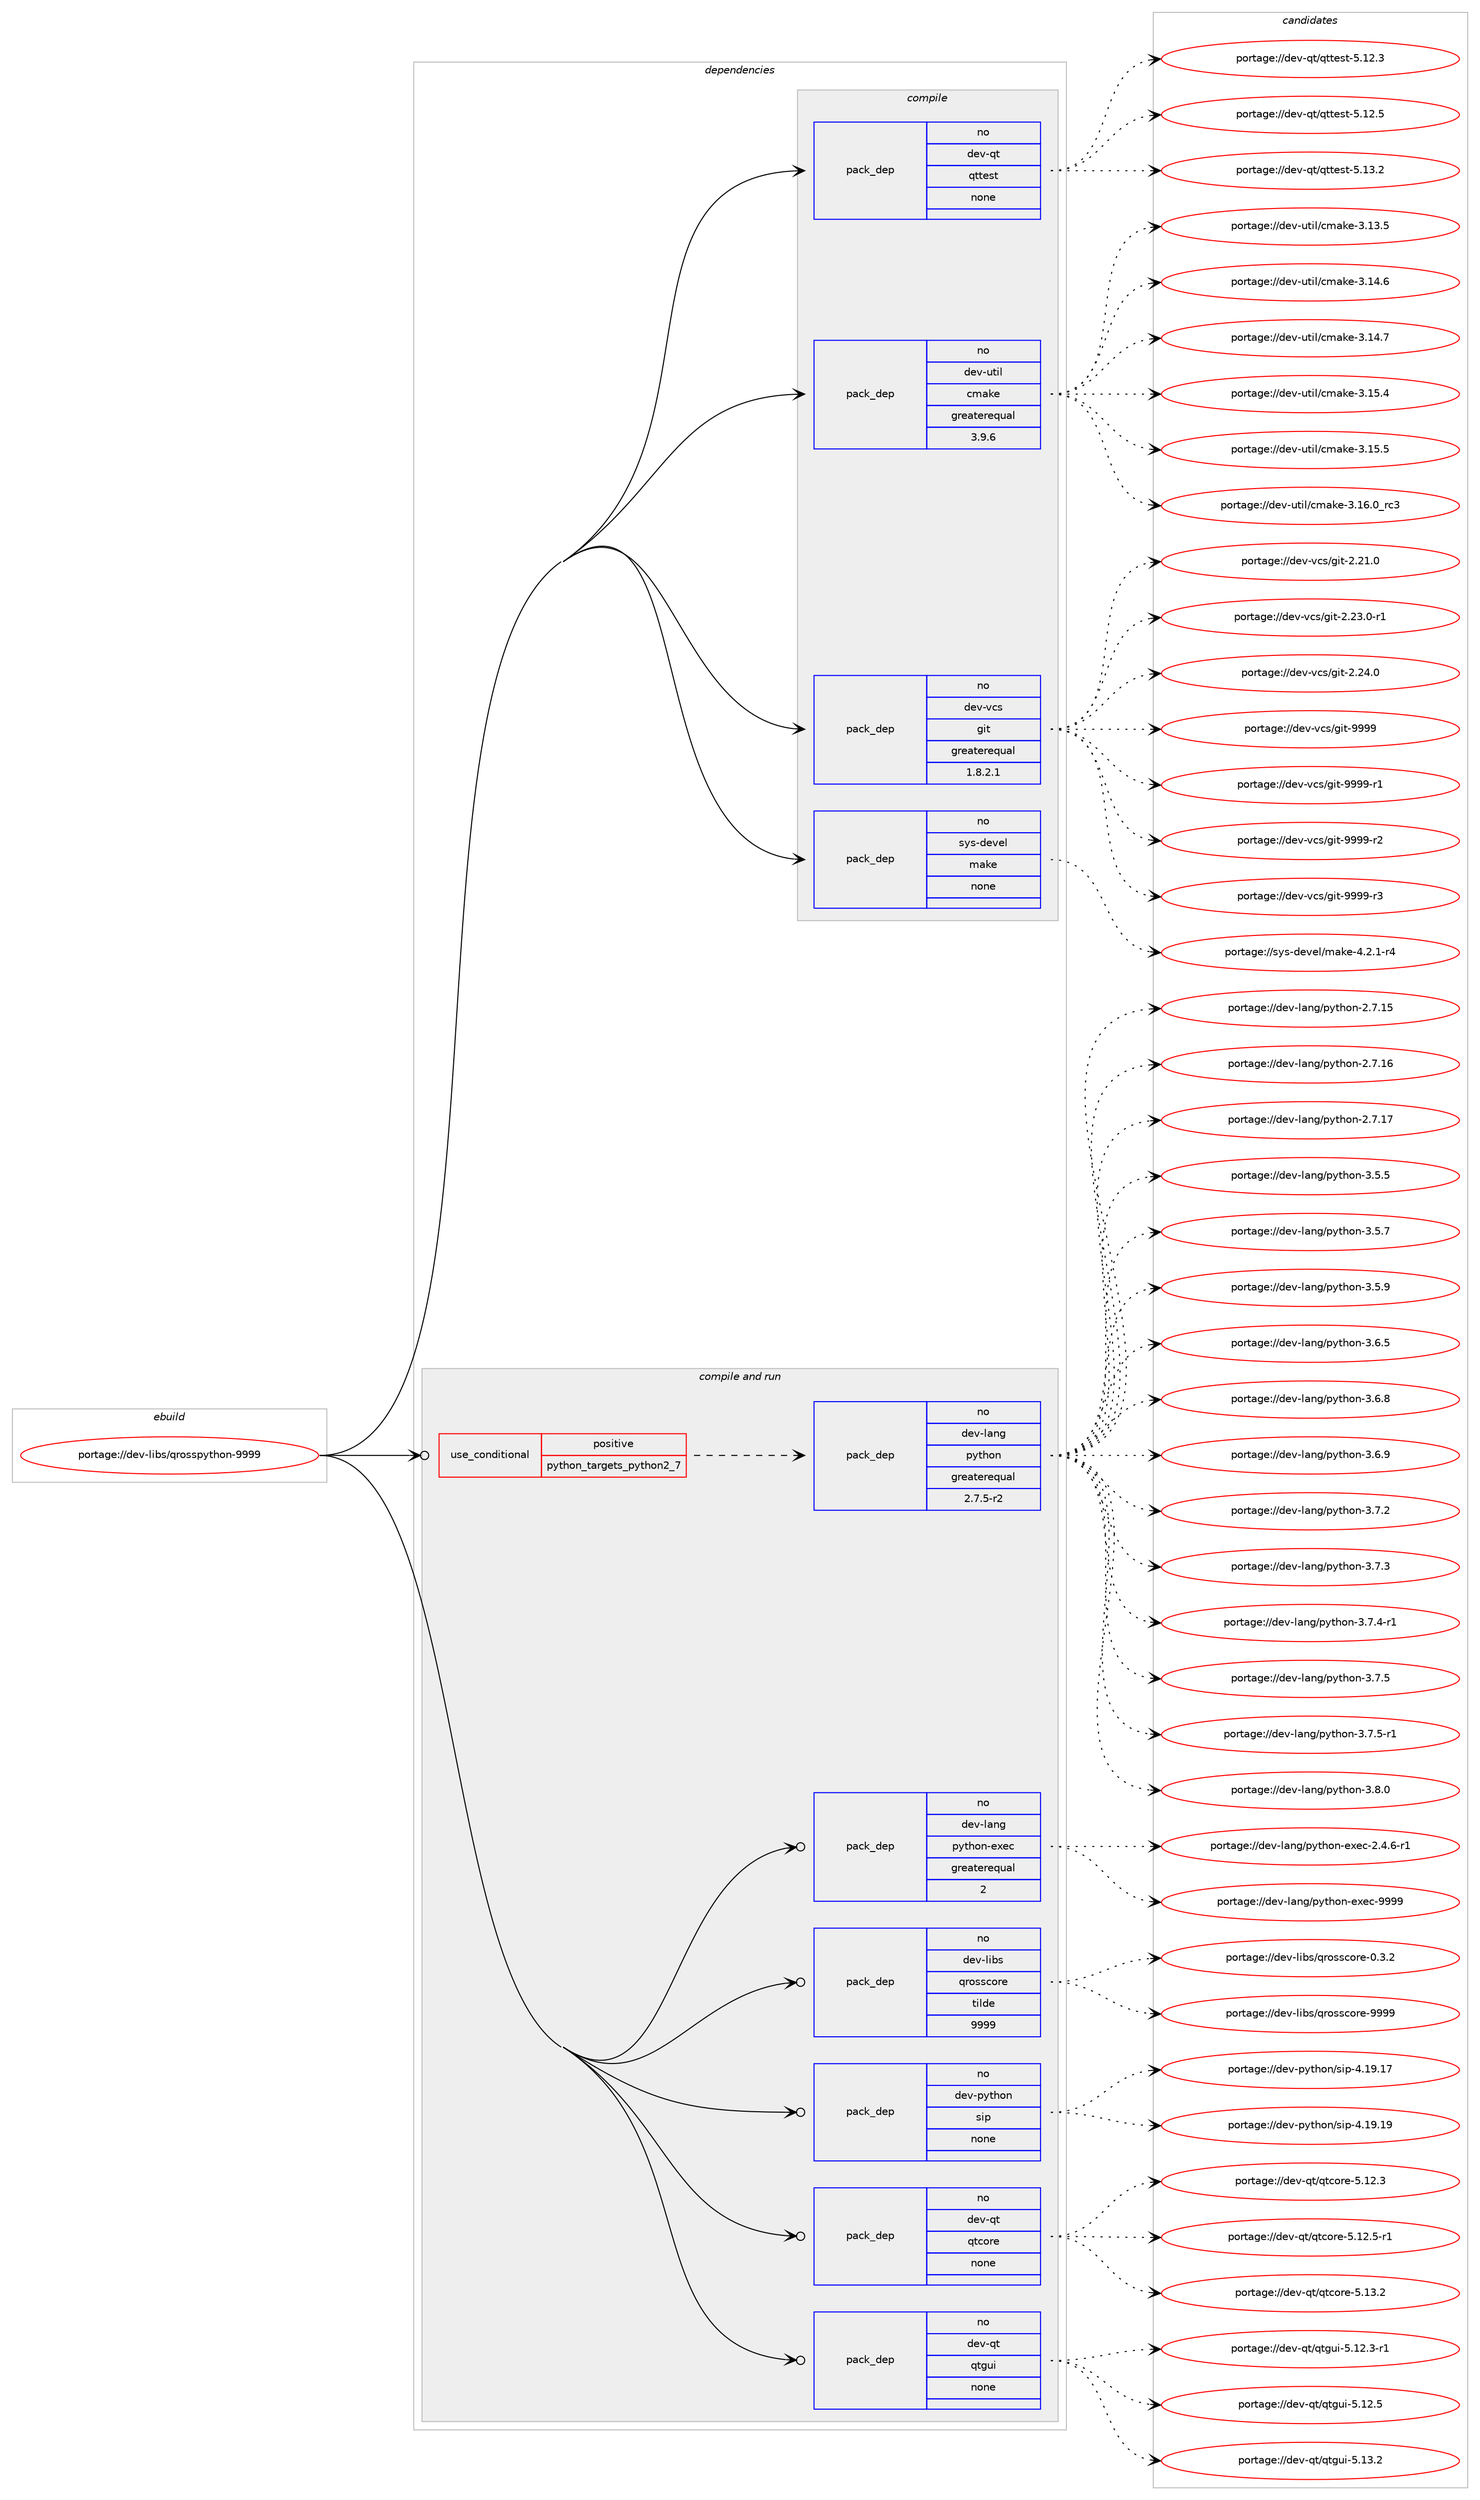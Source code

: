 digraph prolog {

# *************
# Graph options
# *************

newrank=true;
concentrate=true;
compound=true;
graph [rankdir=LR,fontname=Helvetica,fontsize=10,ranksep=1.5];#, ranksep=2.5, nodesep=0.2];
edge  [arrowhead=vee];
node  [fontname=Helvetica,fontsize=10];

# **********
# The ebuild
# **********

subgraph cluster_leftcol {
color=gray;
rank=same;
label=<<i>ebuild</i>>;
id [label="portage://dev-libs/qrosspython-9999", color=red, width=4, href="../dev-libs/qrosspython-9999.svg"];
}

# ****************
# The dependencies
# ****************

subgraph cluster_midcol {
color=gray;
label=<<i>dependencies</i>>;
subgraph cluster_compile {
fillcolor="#eeeeee";
style=filled;
label=<<i>compile</i>>;
subgraph pack78746 {
dependency103614 [label=<<TABLE BORDER="0" CELLBORDER="1" CELLSPACING="0" CELLPADDING="4" WIDTH="220"><TR><TD ROWSPAN="6" CELLPADDING="30">pack_dep</TD></TR><TR><TD WIDTH="110">no</TD></TR><TR><TD>dev-qt</TD></TR><TR><TD>qttest</TD></TR><TR><TD>none</TD></TR><TR><TD></TD></TR></TABLE>>, shape=none, color=blue];
}
id:e -> dependency103614:w [weight=20,style="solid",arrowhead="vee"];
subgraph pack78747 {
dependency103615 [label=<<TABLE BORDER="0" CELLBORDER="1" CELLSPACING="0" CELLPADDING="4" WIDTH="220"><TR><TD ROWSPAN="6" CELLPADDING="30">pack_dep</TD></TR><TR><TD WIDTH="110">no</TD></TR><TR><TD>dev-util</TD></TR><TR><TD>cmake</TD></TR><TR><TD>greaterequal</TD></TR><TR><TD>3.9.6</TD></TR></TABLE>>, shape=none, color=blue];
}
id:e -> dependency103615:w [weight=20,style="solid",arrowhead="vee"];
subgraph pack78748 {
dependency103616 [label=<<TABLE BORDER="0" CELLBORDER="1" CELLSPACING="0" CELLPADDING="4" WIDTH="220"><TR><TD ROWSPAN="6" CELLPADDING="30">pack_dep</TD></TR><TR><TD WIDTH="110">no</TD></TR><TR><TD>dev-vcs</TD></TR><TR><TD>git</TD></TR><TR><TD>greaterequal</TD></TR><TR><TD>1.8.2.1</TD></TR></TABLE>>, shape=none, color=blue];
}
id:e -> dependency103616:w [weight=20,style="solid",arrowhead="vee"];
subgraph pack78749 {
dependency103617 [label=<<TABLE BORDER="0" CELLBORDER="1" CELLSPACING="0" CELLPADDING="4" WIDTH="220"><TR><TD ROWSPAN="6" CELLPADDING="30">pack_dep</TD></TR><TR><TD WIDTH="110">no</TD></TR><TR><TD>sys-devel</TD></TR><TR><TD>make</TD></TR><TR><TD>none</TD></TR><TR><TD></TD></TR></TABLE>>, shape=none, color=blue];
}
id:e -> dependency103617:w [weight=20,style="solid",arrowhead="vee"];
}
subgraph cluster_compileandrun {
fillcolor="#eeeeee";
style=filled;
label=<<i>compile and run</i>>;
subgraph cond21765 {
dependency103618 [label=<<TABLE BORDER="0" CELLBORDER="1" CELLSPACING="0" CELLPADDING="4"><TR><TD ROWSPAN="3" CELLPADDING="10">use_conditional</TD></TR><TR><TD>positive</TD></TR><TR><TD>python_targets_python2_7</TD></TR></TABLE>>, shape=none, color=red];
subgraph pack78750 {
dependency103619 [label=<<TABLE BORDER="0" CELLBORDER="1" CELLSPACING="0" CELLPADDING="4" WIDTH="220"><TR><TD ROWSPAN="6" CELLPADDING="30">pack_dep</TD></TR><TR><TD WIDTH="110">no</TD></TR><TR><TD>dev-lang</TD></TR><TR><TD>python</TD></TR><TR><TD>greaterequal</TD></TR><TR><TD>2.7.5-r2</TD></TR></TABLE>>, shape=none, color=blue];
}
dependency103618:e -> dependency103619:w [weight=20,style="dashed",arrowhead="vee"];
}
id:e -> dependency103618:w [weight=20,style="solid",arrowhead="odotvee"];
subgraph pack78751 {
dependency103620 [label=<<TABLE BORDER="0" CELLBORDER="1" CELLSPACING="0" CELLPADDING="4" WIDTH="220"><TR><TD ROWSPAN="6" CELLPADDING="30">pack_dep</TD></TR><TR><TD WIDTH="110">no</TD></TR><TR><TD>dev-lang</TD></TR><TR><TD>python-exec</TD></TR><TR><TD>greaterequal</TD></TR><TR><TD>2</TD></TR></TABLE>>, shape=none, color=blue];
}
id:e -> dependency103620:w [weight=20,style="solid",arrowhead="odotvee"];
subgraph pack78752 {
dependency103621 [label=<<TABLE BORDER="0" CELLBORDER="1" CELLSPACING="0" CELLPADDING="4" WIDTH="220"><TR><TD ROWSPAN="6" CELLPADDING="30">pack_dep</TD></TR><TR><TD WIDTH="110">no</TD></TR><TR><TD>dev-libs</TD></TR><TR><TD>qrosscore</TD></TR><TR><TD>tilde</TD></TR><TR><TD>9999</TD></TR></TABLE>>, shape=none, color=blue];
}
id:e -> dependency103621:w [weight=20,style="solid",arrowhead="odotvee"];
subgraph pack78753 {
dependency103622 [label=<<TABLE BORDER="0" CELLBORDER="1" CELLSPACING="0" CELLPADDING="4" WIDTH="220"><TR><TD ROWSPAN="6" CELLPADDING="30">pack_dep</TD></TR><TR><TD WIDTH="110">no</TD></TR><TR><TD>dev-python</TD></TR><TR><TD>sip</TD></TR><TR><TD>none</TD></TR><TR><TD></TD></TR></TABLE>>, shape=none, color=blue];
}
id:e -> dependency103622:w [weight=20,style="solid",arrowhead="odotvee"];
subgraph pack78754 {
dependency103623 [label=<<TABLE BORDER="0" CELLBORDER="1" CELLSPACING="0" CELLPADDING="4" WIDTH="220"><TR><TD ROWSPAN="6" CELLPADDING="30">pack_dep</TD></TR><TR><TD WIDTH="110">no</TD></TR><TR><TD>dev-qt</TD></TR><TR><TD>qtcore</TD></TR><TR><TD>none</TD></TR><TR><TD></TD></TR></TABLE>>, shape=none, color=blue];
}
id:e -> dependency103623:w [weight=20,style="solid",arrowhead="odotvee"];
subgraph pack78755 {
dependency103624 [label=<<TABLE BORDER="0" CELLBORDER="1" CELLSPACING="0" CELLPADDING="4" WIDTH="220"><TR><TD ROWSPAN="6" CELLPADDING="30">pack_dep</TD></TR><TR><TD WIDTH="110">no</TD></TR><TR><TD>dev-qt</TD></TR><TR><TD>qtgui</TD></TR><TR><TD>none</TD></TR><TR><TD></TD></TR></TABLE>>, shape=none, color=blue];
}
id:e -> dependency103624:w [weight=20,style="solid",arrowhead="odotvee"];
}
subgraph cluster_run {
fillcolor="#eeeeee";
style=filled;
label=<<i>run</i>>;
}
}

# **************
# The candidates
# **************

subgraph cluster_choices {
rank=same;
color=gray;
label=<<i>candidates</i>>;

subgraph choice78746 {
color=black;
nodesep=1;
choiceportage100101118451131164711311611610111511645534649504651 [label="portage://dev-qt/qttest-5.12.3", color=red, width=4,href="../dev-qt/qttest-5.12.3.svg"];
choiceportage100101118451131164711311611610111511645534649504653 [label="portage://dev-qt/qttest-5.12.5", color=red, width=4,href="../dev-qt/qttest-5.12.5.svg"];
choiceportage100101118451131164711311611610111511645534649514650 [label="portage://dev-qt/qttest-5.13.2", color=red, width=4,href="../dev-qt/qttest-5.13.2.svg"];
dependency103614:e -> choiceportage100101118451131164711311611610111511645534649504651:w [style=dotted,weight="100"];
dependency103614:e -> choiceportage100101118451131164711311611610111511645534649504653:w [style=dotted,weight="100"];
dependency103614:e -> choiceportage100101118451131164711311611610111511645534649514650:w [style=dotted,weight="100"];
}
subgraph choice78747 {
color=black;
nodesep=1;
choiceportage1001011184511711610510847991099710710145514649514653 [label="portage://dev-util/cmake-3.13.5", color=red, width=4,href="../dev-util/cmake-3.13.5.svg"];
choiceportage1001011184511711610510847991099710710145514649524654 [label="portage://dev-util/cmake-3.14.6", color=red, width=4,href="../dev-util/cmake-3.14.6.svg"];
choiceportage1001011184511711610510847991099710710145514649524655 [label="portage://dev-util/cmake-3.14.7", color=red, width=4,href="../dev-util/cmake-3.14.7.svg"];
choiceportage1001011184511711610510847991099710710145514649534652 [label="portage://dev-util/cmake-3.15.4", color=red, width=4,href="../dev-util/cmake-3.15.4.svg"];
choiceportage1001011184511711610510847991099710710145514649534653 [label="portage://dev-util/cmake-3.15.5", color=red, width=4,href="../dev-util/cmake-3.15.5.svg"];
choiceportage1001011184511711610510847991099710710145514649544648951149951 [label="portage://dev-util/cmake-3.16.0_rc3", color=red, width=4,href="../dev-util/cmake-3.16.0_rc3.svg"];
dependency103615:e -> choiceportage1001011184511711610510847991099710710145514649514653:w [style=dotted,weight="100"];
dependency103615:e -> choiceportage1001011184511711610510847991099710710145514649524654:w [style=dotted,weight="100"];
dependency103615:e -> choiceportage1001011184511711610510847991099710710145514649524655:w [style=dotted,weight="100"];
dependency103615:e -> choiceportage1001011184511711610510847991099710710145514649534652:w [style=dotted,weight="100"];
dependency103615:e -> choiceportage1001011184511711610510847991099710710145514649534653:w [style=dotted,weight="100"];
dependency103615:e -> choiceportage1001011184511711610510847991099710710145514649544648951149951:w [style=dotted,weight="100"];
}
subgraph choice78748 {
color=black;
nodesep=1;
choiceportage10010111845118991154710310511645504650494648 [label="portage://dev-vcs/git-2.21.0", color=red, width=4,href="../dev-vcs/git-2.21.0.svg"];
choiceportage100101118451189911547103105116455046505146484511449 [label="portage://dev-vcs/git-2.23.0-r1", color=red, width=4,href="../dev-vcs/git-2.23.0-r1.svg"];
choiceportage10010111845118991154710310511645504650524648 [label="portage://dev-vcs/git-2.24.0", color=red, width=4,href="../dev-vcs/git-2.24.0.svg"];
choiceportage1001011184511899115471031051164557575757 [label="portage://dev-vcs/git-9999", color=red, width=4,href="../dev-vcs/git-9999.svg"];
choiceportage10010111845118991154710310511645575757574511449 [label="portage://dev-vcs/git-9999-r1", color=red, width=4,href="../dev-vcs/git-9999-r1.svg"];
choiceportage10010111845118991154710310511645575757574511450 [label="portage://dev-vcs/git-9999-r2", color=red, width=4,href="../dev-vcs/git-9999-r2.svg"];
choiceportage10010111845118991154710310511645575757574511451 [label="portage://dev-vcs/git-9999-r3", color=red, width=4,href="../dev-vcs/git-9999-r3.svg"];
dependency103616:e -> choiceportage10010111845118991154710310511645504650494648:w [style=dotted,weight="100"];
dependency103616:e -> choiceportage100101118451189911547103105116455046505146484511449:w [style=dotted,weight="100"];
dependency103616:e -> choiceportage10010111845118991154710310511645504650524648:w [style=dotted,weight="100"];
dependency103616:e -> choiceportage1001011184511899115471031051164557575757:w [style=dotted,weight="100"];
dependency103616:e -> choiceportage10010111845118991154710310511645575757574511449:w [style=dotted,weight="100"];
dependency103616:e -> choiceportage10010111845118991154710310511645575757574511450:w [style=dotted,weight="100"];
dependency103616:e -> choiceportage10010111845118991154710310511645575757574511451:w [style=dotted,weight="100"];
}
subgraph choice78749 {
color=black;
nodesep=1;
choiceportage1151211154510010111810110847109971071014552465046494511452 [label="portage://sys-devel/make-4.2.1-r4", color=red, width=4,href="../sys-devel/make-4.2.1-r4.svg"];
dependency103617:e -> choiceportage1151211154510010111810110847109971071014552465046494511452:w [style=dotted,weight="100"];
}
subgraph choice78750 {
color=black;
nodesep=1;
choiceportage10010111845108971101034711212111610411111045504655464953 [label="portage://dev-lang/python-2.7.15", color=red, width=4,href="../dev-lang/python-2.7.15.svg"];
choiceportage10010111845108971101034711212111610411111045504655464954 [label="portage://dev-lang/python-2.7.16", color=red, width=4,href="../dev-lang/python-2.7.16.svg"];
choiceportage10010111845108971101034711212111610411111045504655464955 [label="portage://dev-lang/python-2.7.17", color=red, width=4,href="../dev-lang/python-2.7.17.svg"];
choiceportage100101118451089711010347112121116104111110455146534653 [label="portage://dev-lang/python-3.5.5", color=red, width=4,href="../dev-lang/python-3.5.5.svg"];
choiceportage100101118451089711010347112121116104111110455146534655 [label="portage://dev-lang/python-3.5.7", color=red, width=4,href="../dev-lang/python-3.5.7.svg"];
choiceportage100101118451089711010347112121116104111110455146534657 [label="portage://dev-lang/python-3.5.9", color=red, width=4,href="../dev-lang/python-3.5.9.svg"];
choiceportage100101118451089711010347112121116104111110455146544653 [label="portage://dev-lang/python-3.6.5", color=red, width=4,href="../dev-lang/python-3.6.5.svg"];
choiceportage100101118451089711010347112121116104111110455146544656 [label="portage://dev-lang/python-3.6.8", color=red, width=4,href="../dev-lang/python-3.6.8.svg"];
choiceportage100101118451089711010347112121116104111110455146544657 [label="portage://dev-lang/python-3.6.9", color=red, width=4,href="../dev-lang/python-3.6.9.svg"];
choiceportage100101118451089711010347112121116104111110455146554650 [label="portage://dev-lang/python-3.7.2", color=red, width=4,href="../dev-lang/python-3.7.2.svg"];
choiceportage100101118451089711010347112121116104111110455146554651 [label="portage://dev-lang/python-3.7.3", color=red, width=4,href="../dev-lang/python-3.7.3.svg"];
choiceportage1001011184510897110103471121211161041111104551465546524511449 [label="portage://dev-lang/python-3.7.4-r1", color=red, width=4,href="../dev-lang/python-3.7.4-r1.svg"];
choiceportage100101118451089711010347112121116104111110455146554653 [label="portage://dev-lang/python-3.7.5", color=red, width=4,href="../dev-lang/python-3.7.5.svg"];
choiceportage1001011184510897110103471121211161041111104551465546534511449 [label="portage://dev-lang/python-3.7.5-r1", color=red, width=4,href="../dev-lang/python-3.7.5-r1.svg"];
choiceportage100101118451089711010347112121116104111110455146564648 [label="portage://dev-lang/python-3.8.0", color=red, width=4,href="../dev-lang/python-3.8.0.svg"];
dependency103619:e -> choiceportage10010111845108971101034711212111610411111045504655464953:w [style=dotted,weight="100"];
dependency103619:e -> choiceportage10010111845108971101034711212111610411111045504655464954:w [style=dotted,weight="100"];
dependency103619:e -> choiceportage10010111845108971101034711212111610411111045504655464955:w [style=dotted,weight="100"];
dependency103619:e -> choiceportage100101118451089711010347112121116104111110455146534653:w [style=dotted,weight="100"];
dependency103619:e -> choiceportage100101118451089711010347112121116104111110455146534655:w [style=dotted,weight="100"];
dependency103619:e -> choiceportage100101118451089711010347112121116104111110455146534657:w [style=dotted,weight="100"];
dependency103619:e -> choiceportage100101118451089711010347112121116104111110455146544653:w [style=dotted,weight="100"];
dependency103619:e -> choiceportage100101118451089711010347112121116104111110455146544656:w [style=dotted,weight="100"];
dependency103619:e -> choiceportage100101118451089711010347112121116104111110455146544657:w [style=dotted,weight="100"];
dependency103619:e -> choiceportage100101118451089711010347112121116104111110455146554650:w [style=dotted,weight="100"];
dependency103619:e -> choiceportage100101118451089711010347112121116104111110455146554651:w [style=dotted,weight="100"];
dependency103619:e -> choiceportage1001011184510897110103471121211161041111104551465546524511449:w [style=dotted,weight="100"];
dependency103619:e -> choiceportage100101118451089711010347112121116104111110455146554653:w [style=dotted,weight="100"];
dependency103619:e -> choiceportage1001011184510897110103471121211161041111104551465546534511449:w [style=dotted,weight="100"];
dependency103619:e -> choiceportage100101118451089711010347112121116104111110455146564648:w [style=dotted,weight="100"];
}
subgraph choice78751 {
color=black;
nodesep=1;
choiceportage10010111845108971101034711212111610411111045101120101994550465246544511449 [label="portage://dev-lang/python-exec-2.4.6-r1", color=red, width=4,href="../dev-lang/python-exec-2.4.6-r1.svg"];
choiceportage10010111845108971101034711212111610411111045101120101994557575757 [label="portage://dev-lang/python-exec-9999", color=red, width=4,href="../dev-lang/python-exec-9999.svg"];
dependency103620:e -> choiceportage10010111845108971101034711212111610411111045101120101994550465246544511449:w [style=dotted,weight="100"];
dependency103620:e -> choiceportage10010111845108971101034711212111610411111045101120101994557575757:w [style=dotted,weight="100"];
}
subgraph choice78752 {
color=black;
nodesep=1;
choiceportage10010111845108105981154711311411111511599111114101454846514650 [label="portage://dev-libs/qrosscore-0.3.2", color=red, width=4,href="../dev-libs/qrosscore-0.3.2.svg"];
choiceportage100101118451081059811547113114111115115991111141014557575757 [label="portage://dev-libs/qrosscore-9999", color=red, width=4,href="../dev-libs/qrosscore-9999.svg"];
dependency103621:e -> choiceportage10010111845108105981154711311411111511599111114101454846514650:w [style=dotted,weight="100"];
dependency103621:e -> choiceportage100101118451081059811547113114111115115991111141014557575757:w [style=dotted,weight="100"];
}
subgraph choice78753 {
color=black;
nodesep=1;
choiceportage10010111845112121116104111110471151051124552464957464955 [label="portage://dev-python/sip-4.19.17", color=red, width=4,href="../dev-python/sip-4.19.17.svg"];
choiceportage10010111845112121116104111110471151051124552464957464957 [label="portage://dev-python/sip-4.19.19", color=red, width=4,href="../dev-python/sip-4.19.19.svg"];
dependency103622:e -> choiceportage10010111845112121116104111110471151051124552464957464955:w [style=dotted,weight="100"];
dependency103622:e -> choiceportage10010111845112121116104111110471151051124552464957464957:w [style=dotted,weight="100"];
}
subgraph choice78754 {
color=black;
nodesep=1;
choiceportage10010111845113116471131169911111410145534649504651 [label="portage://dev-qt/qtcore-5.12.3", color=red, width=4,href="../dev-qt/qtcore-5.12.3.svg"];
choiceportage100101118451131164711311699111114101455346495046534511449 [label="portage://dev-qt/qtcore-5.12.5-r1", color=red, width=4,href="../dev-qt/qtcore-5.12.5-r1.svg"];
choiceportage10010111845113116471131169911111410145534649514650 [label="portage://dev-qt/qtcore-5.13.2", color=red, width=4,href="../dev-qt/qtcore-5.13.2.svg"];
dependency103623:e -> choiceportage10010111845113116471131169911111410145534649504651:w [style=dotted,weight="100"];
dependency103623:e -> choiceportage100101118451131164711311699111114101455346495046534511449:w [style=dotted,weight="100"];
dependency103623:e -> choiceportage10010111845113116471131169911111410145534649514650:w [style=dotted,weight="100"];
}
subgraph choice78755 {
color=black;
nodesep=1;
choiceportage1001011184511311647113116103117105455346495046514511449 [label="portage://dev-qt/qtgui-5.12.3-r1", color=red, width=4,href="../dev-qt/qtgui-5.12.3-r1.svg"];
choiceportage100101118451131164711311610311710545534649504653 [label="portage://dev-qt/qtgui-5.12.5", color=red, width=4,href="../dev-qt/qtgui-5.12.5.svg"];
choiceportage100101118451131164711311610311710545534649514650 [label="portage://dev-qt/qtgui-5.13.2", color=red, width=4,href="../dev-qt/qtgui-5.13.2.svg"];
dependency103624:e -> choiceportage1001011184511311647113116103117105455346495046514511449:w [style=dotted,weight="100"];
dependency103624:e -> choiceportage100101118451131164711311610311710545534649504653:w [style=dotted,weight="100"];
dependency103624:e -> choiceportage100101118451131164711311610311710545534649514650:w [style=dotted,weight="100"];
}
}

}
